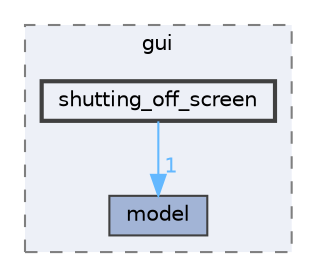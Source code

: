 digraph "C:/Users/aleja/Documents/Github/PM3-Cable_Monitor/Software/Cable-Monitor_TouchGFX/Cable_Monitor_Horwey/TouchGFX/gui/include/gui/shutting_off_screen"
{
 // LATEX_PDF_SIZE
  bgcolor="transparent";
  edge [fontname=Helvetica,fontsize=10,labelfontname=Helvetica,labelfontsize=10];
  node [fontname=Helvetica,fontsize=10,shape=box,height=0.2,width=0.4];
  compound=true
  subgraph clusterdir_b06536b250956a6feb5134863578089f {
    graph [ bgcolor="#edf0f7", pencolor="grey50", label="gui", fontname=Helvetica,fontsize=10 style="filled,dashed", URL="dir_b06536b250956a6feb5134863578089f.html",tooltip=""]
  dir_d2caef49de2ed57468ff267ad03e39e4 [label="model", fillcolor="#a2b4d6", color="grey25", style="filled", URL="dir_d2caef49de2ed57468ff267ad03e39e4.html",tooltip=""];
  dir_06caa37b42f3e3b404260122b1267add [label="shutting_off_screen", fillcolor="#edf0f7", color="grey25", style="filled,bold", URL="dir_06caa37b42f3e3b404260122b1267add.html",tooltip=""];
  }
  dir_06caa37b42f3e3b404260122b1267add->dir_d2caef49de2ed57468ff267ad03e39e4 [headlabel="1", labeldistance=1.5 headhref="dir_000034_000028.html" href="dir_000034_000028.html" color="steelblue1" fontcolor="steelblue1"];
}
